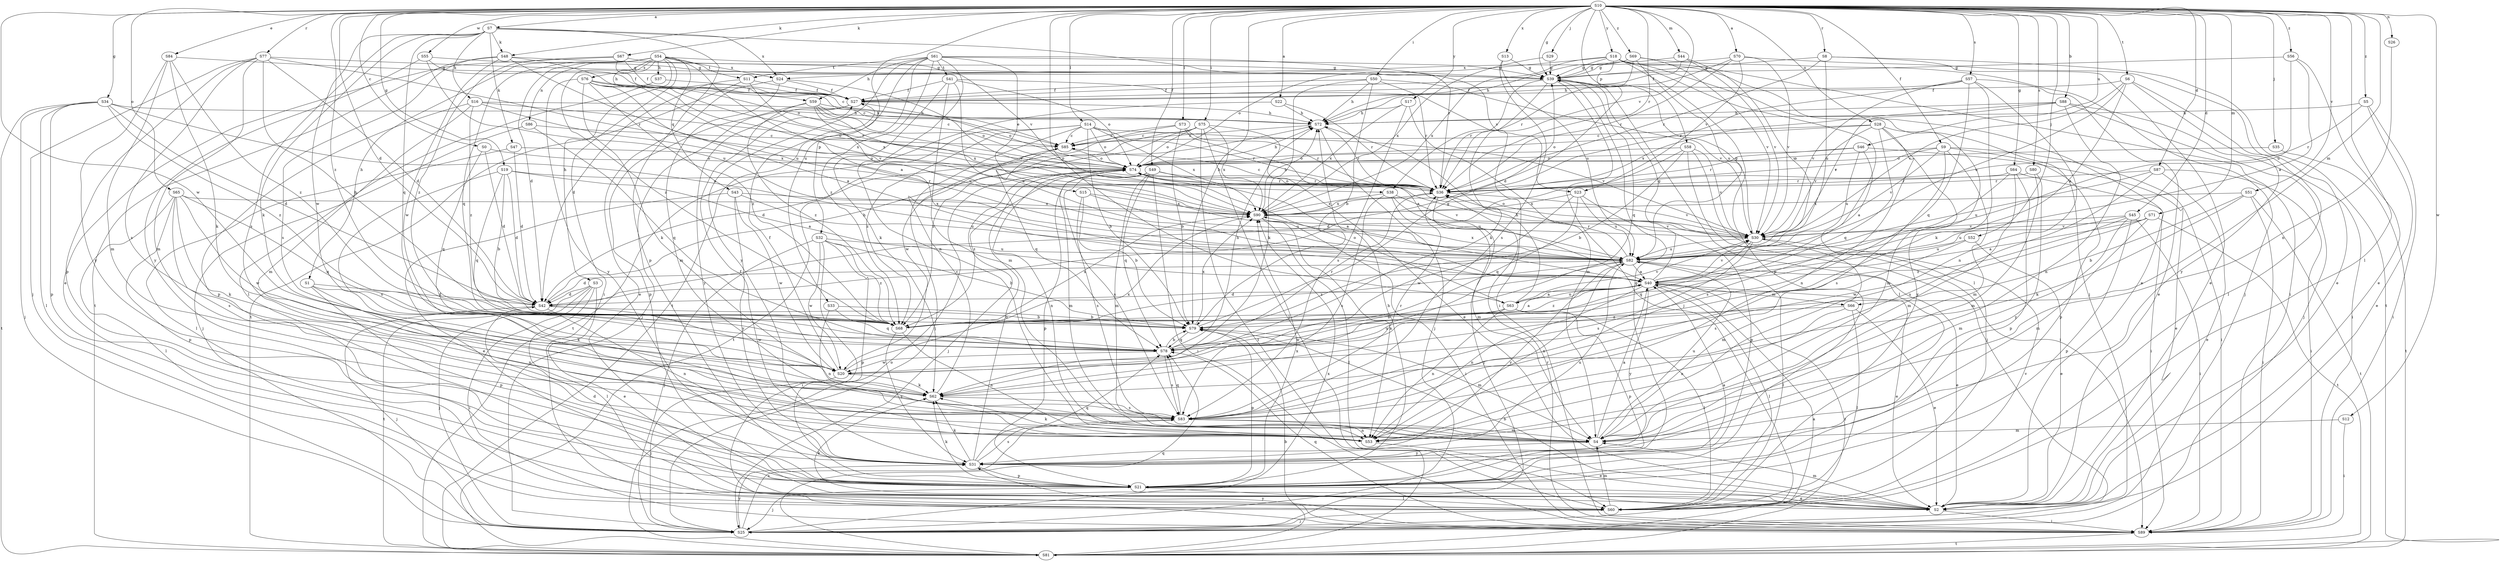 strict digraph  {
S10;
S54;
S61;
S7;
S22;
S70;
S40;
S88;
S79;
S0;
S85;
S87;
S45;
S42;
S84;
S15;
S2;
S9;
S49;
S27;
S34;
S19;
S64;
S39;
S37;
S3;
S1;
S59;
S72;
S75;
S50;
S89;
S35;
S52;
S29;
S25;
S67;
S48;
S16;
S47;
S62;
S14;
S73;
S60;
S44;
S71;
S66;
S4;
S26;
S86;
S53;
S65;
S28;
S63;
S74;
S58;
S32;
S21;
S43;
S78;
S8;
S77;
S36;
S80;
S57;
S76;
S83;
S6;
S11;
S41;
S81;
S46;
S33;
S82;
S51;
S38;
S23;
S30;
S12;
S55;
S20;
S13;
S24;
S90;
S18;
S17;
S31;
S5;
S69;
S56;
S68;
S10 -> S7  [label=a];
S10 -> S22  [label=a];
S10 -> S70  [label=a];
S10 -> S88  [label=b];
S10 -> S79  [label=b];
S10 -> S0  [label=c];
S10 -> S87  [label=d];
S10 -> S45  [label=d];
S10 -> S42  [label=d];
S10 -> S84  [label=e];
S10 -> S9  [label=f];
S10 -> S49  [label=f];
S10 -> S34  [label=g];
S10 -> S19  [label=g];
S10 -> S64  [label=g];
S10 -> S39  [label=g];
S10 -> S75  [label=i];
S10 -> S50  [label=i];
S10 -> S35  [label=j];
S10 -> S52  [label=j];
S10 -> S29  [label=j];
S10 -> S67  [label=k];
S10 -> S48  [label=k];
S10 -> S14  [label=l];
S10 -> S73  [label=l];
S10 -> S60  [label=l];
S10 -> S44  [label=m];
S10 -> S71  [label=m];
S10 -> S66  [label=m];
S10 -> S26  [label=n];
S10 -> S65  [label=o];
S10 -> S28  [label=o];
S10 -> S63  [label=o];
S10 -> S58  [label=p];
S10 -> S8  [label=r];
S10 -> S77  [label=r];
S10 -> S36  [label=r];
S10 -> S80  [label=s];
S10 -> S57  [label=s];
S10 -> S6  [label=t];
S10 -> S46  [label=u];
S10 -> S33  [label=u];
S10 -> S51  [label=v];
S10 -> S38  [label=v];
S10 -> S12  [label=w];
S10 -> S55  [label=w];
S10 -> S20  [label=w];
S10 -> S13  [label=x];
S10 -> S18  [label=y];
S10 -> S17  [label=y];
S10 -> S5  [label=z];
S10 -> S69  [label=z];
S10 -> S56  [label=z];
S10 -> S68  [label=z];
S54 -> S40  [label=a];
S54 -> S42  [label=d];
S54 -> S37  [label=h];
S54 -> S3  [label=h];
S54 -> S1  [label=h];
S54 -> S59  [label=h];
S54 -> S89  [label=i];
S54 -> S86  [label=n];
S54 -> S43  [label=q];
S54 -> S78  [label=q];
S54 -> S76  [label=s];
S54 -> S11  [label=t];
S54 -> S38  [label=v];
S54 -> S24  [label=x];
S54 -> S68  [label=z];
S61 -> S15  [label=e];
S61 -> S39  [label=g];
S61 -> S59  [label=h];
S61 -> S53  [label=n];
S61 -> S32  [label=p];
S61 -> S11  [label=t];
S61 -> S41  [label=t];
S61 -> S81  [label=t];
S61 -> S23  [label=v];
S61 -> S31  [label=y];
S61 -> S68  [label=z];
S7 -> S48  [label=k];
S7 -> S16  [label=k];
S7 -> S47  [label=k];
S7 -> S62  [label=k];
S7 -> S21  [label=p];
S7 -> S78  [label=q];
S7 -> S36  [label=r];
S7 -> S83  [label=s];
S7 -> S20  [label=w];
S7 -> S24  [label=x];
S22 -> S72  [label=h];
S22 -> S36  [label=r];
S22 -> S81  [label=t];
S70 -> S2  [label=e];
S70 -> S72  [label=h];
S70 -> S36  [label=r];
S70 -> S23  [label=v];
S70 -> S30  [label=v];
S70 -> S24  [label=x];
S40 -> S42  [label=d];
S40 -> S2  [label=e];
S40 -> S39  [label=g];
S40 -> S60  [label=l];
S40 -> S66  [label=m];
S40 -> S53  [label=n];
S40 -> S63  [label=o];
S40 -> S81  [label=t];
S40 -> S30  [label=v];
S40 -> S31  [label=y];
S40 -> S68  [label=z];
S88 -> S72  [label=h];
S88 -> S89  [label=i];
S88 -> S25  [label=j];
S88 -> S53  [label=n];
S88 -> S30  [label=v];
S88 -> S90  [label=x];
S79 -> S39  [label=g];
S79 -> S4  [label=m];
S79 -> S21  [label=p];
S79 -> S78  [label=q];
S79 -> S90  [label=x];
S0 -> S42  [label=d];
S0 -> S74  [label=o];
S0 -> S78  [label=q];
S85 -> S74  [label=o];
S85 -> S78  [label=q];
S87 -> S2  [label=e];
S87 -> S89  [label=i];
S87 -> S36  [label=r];
S87 -> S83  [label=s];
S87 -> S82  [label=u];
S45 -> S89  [label=i];
S45 -> S4  [label=m];
S45 -> S21  [label=p];
S45 -> S82  [label=u];
S45 -> S30  [label=v];
S45 -> S68  [label=z];
S42 -> S79  [label=b];
S42 -> S72  [label=h];
S42 -> S25  [label=j];
S42 -> S53  [label=n];
S42 -> S20  [label=w];
S84 -> S39  [label=g];
S84 -> S62  [label=k];
S84 -> S4  [label=m];
S84 -> S31  [label=y];
S84 -> S68  [label=z];
S15 -> S79  [label=b];
S15 -> S83  [label=s];
S15 -> S82  [label=u];
S15 -> S90  [label=x];
S2 -> S79  [label=b];
S2 -> S89  [label=i];
S2 -> S62  [label=k];
S2 -> S4  [label=m];
S9 -> S89  [label=i];
S9 -> S4  [label=m];
S9 -> S74  [label=o];
S9 -> S21  [label=p];
S9 -> S36  [label=r];
S9 -> S83  [label=s];
S9 -> S30  [label=v];
S49 -> S40  [label=a];
S49 -> S89  [label=i];
S49 -> S4  [label=m];
S49 -> S21  [label=p];
S49 -> S78  [label=q];
S49 -> S36  [label=r];
S49 -> S83  [label=s];
S49 -> S68  [label=z];
S27 -> S72  [label=h];
S27 -> S25  [label=j];
S27 -> S74  [label=o];
S27 -> S31  [label=y];
S34 -> S42  [label=d];
S34 -> S72  [label=h];
S34 -> S25  [label=j];
S34 -> S60  [label=l];
S34 -> S21  [label=p];
S34 -> S81  [label=t];
S34 -> S82  [label=u];
S34 -> S68  [label=z];
S19 -> S40  [label=a];
S19 -> S79  [label=b];
S19 -> S42  [label=d];
S19 -> S78  [label=q];
S19 -> S36  [label=r];
S19 -> S83  [label=s];
S64 -> S89  [label=i];
S64 -> S4  [label=m];
S64 -> S21  [label=p];
S64 -> S36  [label=r];
S64 -> S83  [label=s];
S39 -> S27  [label=f];
S39 -> S25  [label=j];
S39 -> S62  [label=k];
S39 -> S60  [label=l];
S39 -> S78  [label=q];
S39 -> S36  [label=r];
S37 -> S27  [label=f];
S37 -> S60  [label=l];
S3 -> S42  [label=d];
S3 -> S2  [label=e];
S3 -> S89  [label=i];
S3 -> S25  [label=j];
S3 -> S60  [label=l];
S3 -> S81  [label=t];
S1 -> S42  [label=d];
S1 -> S62  [label=k];
S1 -> S53  [label=n];
S1 -> S21  [label=p];
S59 -> S85  [label=c];
S59 -> S72  [label=h];
S59 -> S74  [label=o];
S59 -> S21  [label=p];
S59 -> S82  [label=u];
S59 -> S90  [label=x];
S59 -> S68  [label=z];
S72 -> S85  [label=c];
S72 -> S25  [label=j];
S72 -> S36  [label=r];
S75 -> S85  [label=c];
S75 -> S2  [label=e];
S75 -> S60  [label=l];
S75 -> S74  [label=o];
S75 -> S81  [label=t];
S75 -> S20  [label=w];
S75 -> S90  [label=x];
S75 -> S68  [label=z];
S50 -> S79  [label=b];
S50 -> S27  [label=f];
S50 -> S72  [label=h];
S50 -> S89  [label=i];
S50 -> S62  [label=k];
S50 -> S30  [label=v];
S89 -> S78  [label=q];
S89 -> S36  [label=r];
S89 -> S81  [label=t];
S89 -> S31  [label=y];
S35 -> S74  [label=o];
S35 -> S81  [label=t];
S52 -> S2  [label=e];
S52 -> S83  [label=s];
S52 -> S82  [label=u];
S29 -> S39  [label=g];
S29 -> S90  [label=x];
S25 -> S83  [label=s];
S25 -> S90  [label=x];
S25 -> S31  [label=y];
S67 -> S85  [label=c];
S67 -> S2  [label=e];
S67 -> S27  [label=f];
S67 -> S39  [label=g];
S67 -> S68  [label=z];
S48 -> S39  [label=g];
S48 -> S74  [label=o];
S48 -> S83  [label=s];
S48 -> S81  [label=t];
S48 -> S82  [label=u];
S48 -> S20  [label=w];
S16 -> S72  [label=h];
S16 -> S4  [label=m];
S16 -> S74  [label=o];
S16 -> S21  [label=p];
S16 -> S90  [label=x];
S16 -> S68  [label=z];
S47 -> S42  [label=d];
S47 -> S60  [label=l];
S47 -> S74  [label=o];
S62 -> S85  [label=c];
S62 -> S83  [label=s];
S62 -> S82  [label=u];
S14 -> S79  [label=b];
S14 -> S85  [label=c];
S14 -> S25  [label=j];
S14 -> S74  [label=o];
S14 -> S36  [label=r];
S14 -> S81  [label=t];
S14 -> S30  [label=v];
S14 -> S90  [label=x];
S14 -> S68  [label=z];
S73 -> S40  [label=a];
S73 -> S79  [label=b];
S73 -> S85  [label=c];
S73 -> S42  [label=d];
S73 -> S36  [label=r];
S60 -> S25  [label=j];
S60 -> S4  [label=m];
S60 -> S30  [label=v];
S44 -> S27  [label=f];
S44 -> S39  [label=g];
S44 -> S82  [label=u];
S44 -> S30  [label=v];
S71 -> S40  [label=a];
S71 -> S4  [label=m];
S71 -> S81  [label=t];
S71 -> S30  [label=v];
S71 -> S20  [label=w];
S66 -> S2  [label=e];
S66 -> S60  [label=l];
S66 -> S53  [label=n];
S66 -> S68  [label=z];
S4 -> S40  [label=a];
S4 -> S82  [label=u];
S4 -> S31  [label=y];
S26 -> S53  [label=n];
S86 -> S85  [label=c];
S86 -> S25  [label=j];
S86 -> S78  [label=q];
S53 -> S2  [label=e];
S53 -> S27  [label=f];
S53 -> S62  [label=k];
S65 -> S62  [label=k];
S65 -> S60  [label=l];
S65 -> S21  [label=p];
S65 -> S78  [label=q];
S65 -> S83  [label=s];
S65 -> S20  [label=w];
S65 -> S90  [label=x];
S28 -> S85  [label=c];
S28 -> S4  [label=m];
S28 -> S53  [label=n];
S28 -> S74  [label=o];
S28 -> S78  [label=q];
S28 -> S30  [label=v];
S28 -> S31  [label=y];
S63 -> S40  [label=a];
S63 -> S79  [label=b];
S63 -> S72  [label=h];
S63 -> S60  [label=l];
S63 -> S53  [label=n];
S63 -> S74  [label=o];
S63 -> S21  [label=p];
S63 -> S30  [label=v];
S63 -> S20  [label=w];
S74 -> S72  [label=h];
S74 -> S25  [label=j];
S74 -> S4  [label=m];
S74 -> S53  [label=n];
S74 -> S36  [label=r];
S58 -> S79  [label=b];
S58 -> S42  [label=d];
S58 -> S89  [label=i];
S58 -> S25  [label=j];
S58 -> S74  [label=o];
S58 -> S30  [label=v];
S32 -> S79  [label=b];
S32 -> S89  [label=i];
S32 -> S25  [label=j];
S32 -> S21  [label=p];
S32 -> S82  [label=u];
S32 -> S20  [label=w];
S32 -> S68  [label=z];
S21 -> S40  [label=a];
S21 -> S42  [label=d];
S21 -> S2  [label=e];
S21 -> S39  [label=g];
S21 -> S72  [label=h];
S21 -> S25  [label=j];
S21 -> S62  [label=k];
S21 -> S60  [label=l];
S21 -> S90  [label=x];
S43 -> S2  [label=e];
S43 -> S82  [label=u];
S43 -> S20  [label=w];
S43 -> S90  [label=x];
S43 -> S31  [label=y];
S78 -> S79  [label=b];
S78 -> S72  [label=h];
S78 -> S36  [label=r];
S78 -> S83  [label=s];
S78 -> S20  [label=w];
S8 -> S2  [label=e];
S8 -> S39  [label=g];
S8 -> S36  [label=r];
S8 -> S81  [label=t];
S8 -> S82  [label=u];
S77 -> S79  [label=b];
S77 -> S42  [label=d];
S77 -> S39  [label=g];
S77 -> S25  [label=j];
S77 -> S4  [label=m];
S77 -> S21  [label=p];
S77 -> S36  [label=r];
S77 -> S83  [label=s];
S36 -> S85  [label=c];
S36 -> S25  [label=j];
S36 -> S74  [label=o];
S36 -> S30  [label=v];
S36 -> S90  [label=x];
S80 -> S4  [label=m];
S80 -> S36  [label=r];
S80 -> S31  [label=y];
S57 -> S2  [label=e];
S57 -> S27  [label=f];
S57 -> S62  [label=k];
S57 -> S53  [label=n];
S57 -> S78  [label=q];
S57 -> S36  [label=r];
S57 -> S30  [label=v];
S76 -> S40  [label=a];
S76 -> S85  [label=c];
S76 -> S27  [label=f];
S76 -> S62  [label=k];
S76 -> S36  [label=r];
S76 -> S30  [label=v];
S76 -> S90  [label=x];
S76 -> S31  [label=y];
S76 -> S68  [label=z];
S83 -> S4  [label=m];
S83 -> S53  [label=n];
S83 -> S78  [label=q];
S83 -> S36  [label=r];
S6 -> S40  [label=a];
S6 -> S27  [label=f];
S6 -> S60  [label=l];
S6 -> S82  [label=u];
S6 -> S30  [label=v];
S6 -> S31  [label=y];
S11 -> S42  [label=d];
S11 -> S27  [label=f];
S11 -> S81  [label=t];
S11 -> S90  [label=x];
S41 -> S40  [label=a];
S41 -> S27  [label=f];
S41 -> S62  [label=k];
S41 -> S4  [label=m];
S41 -> S74  [label=o];
S41 -> S36  [label=r];
S81 -> S40  [label=a];
S81 -> S79  [label=b];
S81 -> S74  [label=o];
S81 -> S78  [label=q];
S46 -> S40  [label=a];
S46 -> S2  [label=e];
S46 -> S74  [label=o];
S46 -> S36  [label=r];
S46 -> S82  [label=u];
S33 -> S79  [label=b];
S33 -> S53  [label=n];
S33 -> S78  [label=q];
S82 -> S40  [label=a];
S82 -> S42  [label=d];
S82 -> S2  [label=e];
S82 -> S60  [label=l];
S82 -> S53  [label=n];
S82 -> S36  [label=r];
S82 -> S90  [label=x];
S82 -> S31  [label=y];
S82 -> S68  [label=z];
S51 -> S79  [label=b];
S51 -> S89  [label=i];
S51 -> S62  [label=k];
S51 -> S81  [label=t];
S51 -> S90  [label=x];
S38 -> S4  [label=m];
S38 -> S83  [label=s];
S38 -> S82  [label=u];
S38 -> S30  [label=v];
S38 -> S90  [label=x];
S23 -> S21  [label=p];
S23 -> S78  [label=q];
S23 -> S82  [label=u];
S23 -> S20  [label=w];
S23 -> S90  [label=x];
S30 -> S39  [label=g];
S30 -> S4  [label=m];
S30 -> S74  [label=o];
S30 -> S78  [label=q];
S30 -> S83  [label=s];
S30 -> S82  [label=u];
S12 -> S89  [label=i];
S12 -> S4  [label=m];
S55 -> S27  [label=f];
S55 -> S39  [label=g];
S55 -> S82  [label=u];
S55 -> S31  [label=y];
S20 -> S27  [label=f];
S20 -> S25  [label=j];
S20 -> S62  [label=k];
S20 -> S90  [label=x];
S13 -> S39  [label=g];
S13 -> S83  [label=s];
S13 -> S82  [label=u];
S24 -> S2  [label=e];
S24 -> S27  [label=f];
S24 -> S4  [label=m];
S24 -> S30  [label=v];
S90 -> S72  [label=h];
S90 -> S89  [label=i];
S90 -> S60  [label=l];
S90 -> S53  [label=n];
S90 -> S30  [label=v];
S18 -> S42  [label=d];
S18 -> S2  [label=e];
S18 -> S39  [label=g];
S18 -> S89  [label=i];
S18 -> S25  [label=j];
S18 -> S60  [label=l];
S18 -> S74  [label=o];
S18 -> S21  [label=p];
S18 -> S90  [label=x];
S17 -> S72  [label=h];
S17 -> S4  [label=m];
S17 -> S83  [label=s];
S17 -> S90  [label=x];
S31 -> S62  [label=k];
S31 -> S74  [label=o];
S31 -> S21  [label=p];
S31 -> S78  [label=q];
S31 -> S83  [label=s];
S31 -> S82  [label=u];
S5 -> S2  [label=e];
S5 -> S72  [label=h];
S5 -> S89  [label=i];
S5 -> S36  [label=r];
S69 -> S39  [label=g];
S69 -> S72  [label=h];
S69 -> S25  [label=j];
S69 -> S36  [label=r];
S69 -> S82  [label=u];
S69 -> S30  [label=v];
S56 -> S40  [label=a];
S56 -> S2  [label=e];
S56 -> S39  [label=g];
S56 -> S82  [label=u];
S68 -> S40  [label=a];
S68 -> S53  [label=n];
S68 -> S90  [label=x];
S68 -> S31  [label=y];
}
